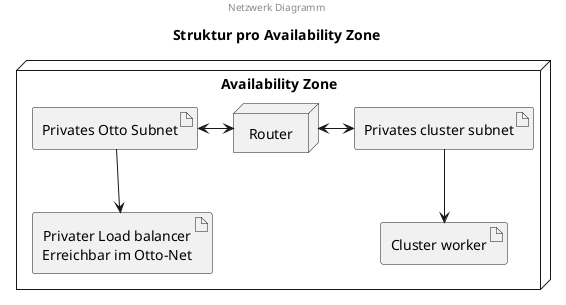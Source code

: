 @startuml
!include <aws/common>
header Netzwerk Diagramm

title Struktur pro Availability Zone

node "Availability Zone" as az {
    artifact "Privates Otto Subnet" as private_sub
    node "Router" as router
    artifact "Privates cluster subnet" as cluster_sub

    artifact "Cluster worker" as cluster_worker
    artifact "Privater Load balancer\nErreichbar im Otto-Net" as load_balancer

    private_sub <-right-> router
    private_sub -down-> load_balancer
    router <-right-> cluster_sub
    cluster_sub -down-> cluster_worker
}
@enduml
